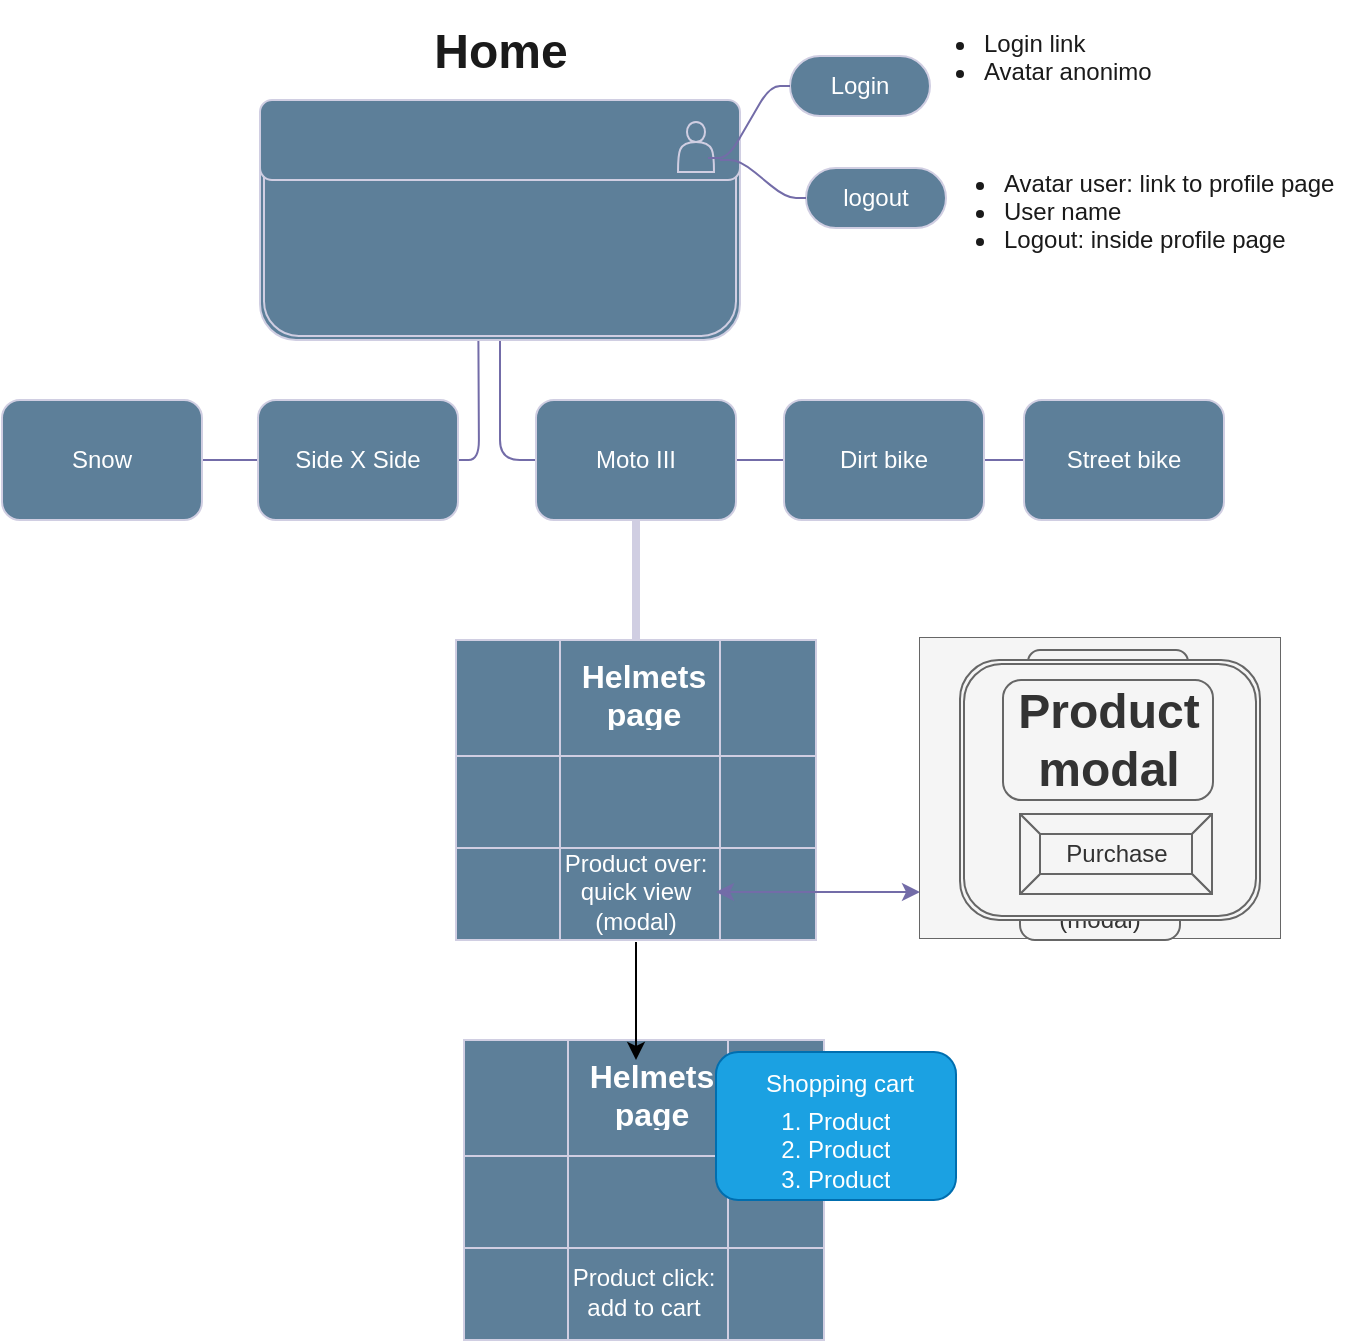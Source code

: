 <mxfile version="15.5.4" type="github">
  <diagram id="pVPDxXuSj9QUZrEX7Hru" name="Page-1">
    <mxGraphModel dx="946" dy="614" grid="1" gridSize="10" guides="1" tooltips="1" connect="1" arrows="1" fold="1" page="1" pageScale="1" pageWidth="827" pageHeight="1169" math="0" shadow="0">
      <root>
        <mxCell id="0" />
        <mxCell id="1" parent="0" />
        <mxCell id="FU5SnRE4q-_udUetqIzK-2" value="Home" style="text;strokeColor=none;fillColor=none;html=1;fontSize=24;fontStyle=1;verticalAlign=middle;align=center;fontColor=#1A1A1A;rounded=1;" parent="1" vertex="1">
          <mxGeometry x="260" y="16" width="100" height="40" as="geometry" />
        </mxCell>
        <mxCell id="FU5SnRE4q-_udUetqIzK-3" value="" style="edgeStyle=orthogonalEdgeStyle;startArrow=none;endArrow=none;targetPortConstraint=eastwest;sourcePortConstraint=northsouth;strokeColor=#736CA8;fontColor=#1A1A1A;" parent="1" source="FU5SnRE4q-_udUetqIzK-6" target="FU5SnRE4q-_udUetqIzK-5" edge="1">
          <mxGeometry relative="1" as="geometry">
            <mxPoint x="260" y="170" as="sourcePoint" />
            <Array as="points">
              <mxPoint x="180" y="240" />
              <mxPoint x="180" y="240" />
            </Array>
          </mxGeometry>
        </mxCell>
        <mxCell id="FU5SnRE4q-_udUetqIzK-4" value="" style="edgeStyle=orthogonalEdgeStyle;startArrow=none;endArrow=none;targetPortConstraint=eastwest;sourcePortConstraint=northsouth;strokeColor=#736CA8;fontColor=#1A1A1A;" parent="1" target="FU5SnRE4q-_udUetqIzK-6" edge="1">
          <mxGeometry relative="1" as="geometry">
            <mxPoint x="299" y="140" as="sourcePoint" />
          </mxGeometry>
        </mxCell>
        <mxCell id="FU5SnRE4q-_udUetqIzK-5" value="&lt;font color=&quot;#ffffff&quot;&gt;Snow&lt;/font&gt;" style="whiteSpace=wrap;html=1;align=center;verticalAlign=middle;treeFolding=1;treeMoving=1;fillColor=#5D7F99;strokeColor=#D0CEE2;fontColor=#1A1A1A;rounded=1;" parent="1" vertex="1">
          <mxGeometry x="61" y="210" width="100" height="60" as="geometry" />
        </mxCell>
        <mxCell id="FU5SnRE4q-_udUetqIzK-6" value="&lt;font color=&quot;#ffffff&quot;&gt;Side X Side&lt;/font&gt;" style="whiteSpace=wrap;html=1;align=center;verticalAlign=middle;treeFolding=1;treeMoving=1;fillColor=#5D7F99;strokeColor=#D0CEE2;fontColor=#1A1A1A;rounded=1;" parent="1" vertex="1">
          <mxGeometry x="189" y="210" width="100" height="60" as="geometry" />
        </mxCell>
        <mxCell id="FU5SnRE4q-_udUetqIzK-8" value="" style="edgeStyle=orthogonalEdgeStyle;startArrow=none;endArrow=none;targetPortConstraint=eastwest;sourcePortConstraint=northsouth;strokeColor=#736CA8;fontColor=#1A1A1A;" parent="1" target="FU5SnRE4q-_udUetqIzK-12" edge="1">
          <mxGeometry relative="1" as="geometry">
            <mxPoint x="310" y="140" as="sourcePoint" />
            <Array as="points">
              <mxPoint x="310" y="170" />
              <mxPoint x="310" y="240" />
            </Array>
          </mxGeometry>
        </mxCell>
        <mxCell id="FU5SnRE4q-_udUetqIzK-9" value="&lt;font color=&quot;#ffffff&quot;&gt;Moto III&lt;/font&gt;" style="whiteSpace=wrap;html=1;align=center;verticalAlign=middle;treeFolding=1;treeMoving=1;fillColor=#5D7F99;strokeColor=#D0CEE2;fontColor=#1A1A1A;rounded=1;" parent="1" vertex="1">
          <mxGeometry x="328" y="210" width="100" height="60" as="geometry" />
        </mxCell>
        <mxCell id="FU5SnRE4q-_udUetqIzK-10" value="Dirt bike" style="whiteSpace=wrap;html=1;align=center;verticalAlign=middle;treeFolding=1;treeMoving=1;fillColor=#5D7F99;strokeColor=#D0CEE2;fontColor=#FFFFFF;rounded=1;" parent="1" vertex="1">
          <mxGeometry x="452" y="210" width="100" height="60" as="geometry" />
        </mxCell>
        <mxCell id="FU5SnRE4q-_udUetqIzK-12" value="Street bike" style="whiteSpace=wrap;html=1;align=center;verticalAlign=middle;treeFolding=1;treeMoving=1;fillColor=#5D7F99;strokeColor=#D0CEE2;fontColor=#FFFFFF;rounded=1;" parent="1" vertex="1">
          <mxGeometry x="572" y="210" width="100" height="60" as="geometry" />
        </mxCell>
        <mxCell id="FU5SnRE4q-_udUetqIzK-16" value="" style="shape=table;html=1;whiteSpace=wrap;startSize=0;container=1;collapsible=0;childLayout=tableLayout;fillColor=#5D7F99;strokeColor=#D0CEE2;fontColor=#1A1A1A;rounded=1;" parent="1" vertex="1">
          <mxGeometry x="288" y="330" width="180" height="150" as="geometry" />
        </mxCell>
        <mxCell id="FU5SnRE4q-_udUetqIzK-17" value="" style="shape=partialRectangle;html=1;whiteSpace=wrap;collapsible=0;dropTarget=0;pointerEvents=0;fillColor=none;top=0;left=0;bottom=0;right=0;points=[[0,0.5],[1,0.5]];portConstraint=eastwest;strokeColor=#D0CEE2;fontColor=#1A1A1A;rounded=1;" parent="FU5SnRE4q-_udUetqIzK-16" vertex="1">
          <mxGeometry width="180" height="58" as="geometry" />
        </mxCell>
        <mxCell id="FU5SnRE4q-_udUetqIzK-18" value="" style="shape=partialRectangle;html=1;whiteSpace=wrap;connectable=0;fillColor=none;top=0;left=0;bottom=0;right=0;overflow=hidden;pointerEvents=1;strokeColor=#D0CEE2;fontColor=#1A1A1A;rounded=1;" parent="FU5SnRE4q-_udUetqIzK-17" vertex="1">
          <mxGeometry width="52" height="58" as="geometry">
            <mxRectangle width="52" height="58" as="alternateBounds" />
          </mxGeometry>
        </mxCell>
        <mxCell id="FU5SnRE4q-_udUetqIzK-19" value="" style="shape=partialRectangle;html=1;whiteSpace=wrap;connectable=0;fillColor=none;top=0;left=0;bottom=0;right=0;overflow=hidden;pointerEvents=1;strokeColor=#D0CEE2;fontColor=#1A1A1A;rounded=1;" parent="FU5SnRE4q-_udUetqIzK-17" vertex="1">
          <mxGeometry x="52" width="80" height="58" as="geometry">
            <mxRectangle width="80" height="58" as="alternateBounds" />
          </mxGeometry>
        </mxCell>
        <mxCell id="FU5SnRE4q-_udUetqIzK-20" value="" style="shape=partialRectangle;html=1;whiteSpace=wrap;connectable=0;fillColor=none;top=0;left=0;bottom=0;right=0;overflow=hidden;pointerEvents=1;strokeColor=#D0CEE2;fontColor=#1A1A1A;rounded=1;" parent="FU5SnRE4q-_udUetqIzK-17" vertex="1">
          <mxGeometry x="132" width="48" height="58" as="geometry">
            <mxRectangle width="48" height="58" as="alternateBounds" />
          </mxGeometry>
        </mxCell>
        <mxCell id="FU5SnRE4q-_udUetqIzK-21" value="" style="shape=partialRectangle;html=1;whiteSpace=wrap;collapsible=0;dropTarget=0;pointerEvents=0;fillColor=none;top=0;left=0;bottom=0;right=0;points=[[0,0.5],[1,0.5]];portConstraint=eastwest;strokeColor=#D0CEE2;fontColor=#1A1A1A;rounded=1;" parent="FU5SnRE4q-_udUetqIzK-16" vertex="1">
          <mxGeometry y="58" width="180" height="46" as="geometry" />
        </mxCell>
        <mxCell id="FU5SnRE4q-_udUetqIzK-22" value="" style="shape=partialRectangle;html=1;whiteSpace=wrap;connectable=0;fillColor=none;top=0;left=0;bottom=0;right=0;overflow=hidden;pointerEvents=1;strokeColor=#D0CEE2;fontColor=#1A1A1A;rounded=1;" parent="FU5SnRE4q-_udUetqIzK-21" vertex="1">
          <mxGeometry width="52" height="46" as="geometry">
            <mxRectangle width="52" height="46" as="alternateBounds" />
          </mxGeometry>
        </mxCell>
        <mxCell id="FU5SnRE4q-_udUetqIzK-23" value="" style="shape=partialRectangle;html=1;whiteSpace=wrap;connectable=0;fillColor=none;top=0;left=0;bottom=0;right=0;overflow=hidden;pointerEvents=1;strokeColor=#D0CEE2;fontColor=#1A1A1A;rounded=1;" parent="FU5SnRE4q-_udUetqIzK-21" vertex="1">
          <mxGeometry x="52" width="80" height="46" as="geometry">
            <mxRectangle width="80" height="46" as="alternateBounds" />
          </mxGeometry>
        </mxCell>
        <mxCell id="FU5SnRE4q-_udUetqIzK-24" value="" style="shape=partialRectangle;html=1;whiteSpace=wrap;connectable=0;fillColor=none;top=0;left=0;bottom=0;right=0;overflow=hidden;pointerEvents=1;strokeColor=#D0CEE2;fontColor=#1A1A1A;rounded=1;" parent="FU5SnRE4q-_udUetqIzK-21" vertex="1">
          <mxGeometry x="132" width="48" height="46" as="geometry">
            <mxRectangle width="48" height="46" as="alternateBounds" />
          </mxGeometry>
        </mxCell>
        <mxCell id="FU5SnRE4q-_udUetqIzK-25" value="" style="shape=partialRectangle;html=1;whiteSpace=wrap;collapsible=0;dropTarget=0;pointerEvents=0;fillColor=none;top=0;left=0;bottom=0;right=0;points=[[0,0.5],[1,0.5]];portConstraint=eastwest;strokeColor=#D0CEE2;fontColor=#1A1A1A;rounded=1;" parent="FU5SnRE4q-_udUetqIzK-16" vertex="1">
          <mxGeometry y="104" width="180" height="46" as="geometry" />
        </mxCell>
        <mxCell id="FU5SnRE4q-_udUetqIzK-26" value="" style="shape=partialRectangle;html=1;whiteSpace=wrap;connectable=0;fillColor=none;top=0;left=0;bottom=0;right=0;overflow=hidden;pointerEvents=1;strokeColor=#D0CEE2;fontColor=#1A1A1A;rounded=1;" parent="FU5SnRE4q-_udUetqIzK-25" vertex="1">
          <mxGeometry width="52" height="46" as="geometry">
            <mxRectangle width="52" height="46" as="alternateBounds" />
          </mxGeometry>
        </mxCell>
        <mxCell id="FU5SnRE4q-_udUetqIzK-27" value="" style="shape=partialRectangle;html=1;whiteSpace=wrap;connectable=0;fillColor=none;top=0;left=0;bottom=0;right=0;overflow=hidden;pointerEvents=1;strokeColor=#D0CEE2;fontColor=#1A1A1A;rounded=1;" parent="FU5SnRE4q-_udUetqIzK-25" vertex="1">
          <mxGeometry x="52" width="80" height="46" as="geometry">
            <mxRectangle width="80" height="46" as="alternateBounds" />
          </mxGeometry>
        </mxCell>
        <mxCell id="FU5SnRE4q-_udUetqIzK-28" value="" style="shape=partialRectangle;html=1;whiteSpace=wrap;connectable=0;fillColor=none;top=0;left=0;bottom=0;right=0;overflow=hidden;pointerEvents=1;strokeColor=#D0CEE2;fontColor=#1A1A1A;rounded=1;" parent="FU5SnRE4q-_udUetqIzK-25" vertex="1">
          <mxGeometry x="132" width="48" height="46" as="geometry">
            <mxRectangle width="48" height="46" as="alternateBounds" />
          </mxGeometry>
        </mxCell>
        <UserObject label="&lt;b style=&quot;font-size: 16px&quot;&gt;Helmets &lt;br&gt;&lt;font style=&quot;font-size: 16px&quot;&gt;page&lt;/font&gt;&lt;/b&gt;" placeholders="1" name="Variable" id="FU5SnRE4q-_udUetqIzK-15">
          <mxCell style="text;html=1;strokeColor=none;fillColor=none;align=center;verticalAlign=middle;whiteSpace=wrap;overflow=hidden;fontColor=#FFFFFF;rounded=1;" parent="1" vertex="1">
            <mxGeometry x="342" y="336" width="80" height="40" as="geometry" />
          </mxCell>
        </UserObject>
        <mxCell id="FU5SnRE4q-_udUetqIzK-29" value="" style="line;strokeWidth=4;direction=south;html=1;perimeter=backbonePerimeter;points=[];outlineConnect=0;fillColor=#5D7F99;strokeColor=#D0CEE2;fontColor=#1A1A1A;rounded=1;" parent="1" vertex="1">
          <mxGeometry x="373" y="270" width="10" height="60" as="geometry" />
        </mxCell>
        <UserObject label="Product over:&lt;br&gt;quick view (modal)" placeholders="1" name="Variable" id="q9Oh-w-kviJXUtaA4xf2-2">
          <mxCell style="text;html=1;strokeColor=none;fillColor=none;align=center;verticalAlign=middle;whiteSpace=wrap;overflow=hidden;fontColor=#FFFFFF;rounded=1;" parent="1" vertex="1">
            <mxGeometry x="338" y="431" width="80" height="50" as="geometry" />
          </mxCell>
        </UserObject>
        <mxCell id="o4iu3yJbuD57j3yFJDn3-2" value="" style="endArrow=classic;startArrow=classic;html=1;exitX=1;exitY=0.5;exitDx=0;exitDy=0;strokeColor=#736CA8;fontColor=#1A1A1A;" parent="1" source="q9Oh-w-kviJXUtaA4xf2-2" edge="1">
          <mxGeometry width="50" height="50" relative="1" as="geometry">
            <mxPoint x="390" y="340" as="sourcePoint" />
            <mxPoint x="520" y="456" as="targetPoint" />
          </mxGeometry>
        </mxCell>
        <mxCell id="o4iu3yJbuD57j3yFJDn3-3" value="" style="shape=table;html=1;whiteSpace=wrap;startSize=0;container=1;collapsible=0;childLayout=tableLayout;fillColor=#f5f5f5;strokeColor=#666666;rounded=1;fontColor=#333333;" parent="1" vertex="1">
          <mxGeometry x="520" y="329" width="180" height="150" as="geometry" />
        </mxCell>
        <mxCell id="o4iu3yJbuD57j3yFJDn3-4" value="" style="shape=partialRectangle;html=1;whiteSpace=wrap;collapsible=0;dropTarget=0;pointerEvents=0;fillColor=#f5f5f5;top=0;left=0;bottom=0;right=0;points=[[0,0.5],[1,0.5]];portConstraint=eastwest;strokeColor=#666666;rounded=1;fontColor=#333333;" parent="o4iu3yJbuD57j3yFJDn3-3" vertex="1">
          <mxGeometry width="180" height="58" as="geometry" />
        </mxCell>
        <mxCell id="o4iu3yJbuD57j3yFJDn3-5" value="" style="shape=partialRectangle;html=1;whiteSpace=wrap;connectable=0;fillColor=#f5f5f5;top=0;left=0;bottom=0;right=0;overflow=hidden;pointerEvents=1;strokeColor=#666666;rounded=1;fontColor=#333333;" parent="o4iu3yJbuD57j3yFJDn3-4" vertex="1">
          <mxGeometry width="52" height="58" as="geometry">
            <mxRectangle width="52" height="58" as="alternateBounds" />
          </mxGeometry>
        </mxCell>
        <mxCell id="o4iu3yJbuD57j3yFJDn3-6" value="" style="shape=partialRectangle;html=1;whiteSpace=wrap;connectable=0;fillColor=#f5f5f5;top=0;left=0;bottom=0;right=0;overflow=hidden;pointerEvents=1;strokeColor=#666666;rounded=1;fontColor=#333333;" parent="o4iu3yJbuD57j3yFJDn3-4" vertex="1">
          <mxGeometry x="52" width="80" height="58" as="geometry">
            <mxRectangle width="80" height="58" as="alternateBounds" />
          </mxGeometry>
        </mxCell>
        <mxCell id="o4iu3yJbuD57j3yFJDn3-7" value="" style="shape=partialRectangle;html=1;whiteSpace=wrap;connectable=0;fillColor=#f5f5f5;top=0;left=0;bottom=0;right=0;overflow=hidden;pointerEvents=1;strokeColor=#666666;rounded=1;fontColor=#333333;" parent="o4iu3yJbuD57j3yFJDn3-4" vertex="1">
          <mxGeometry x="132" width="48" height="58" as="geometry">
            <mxRectangle width="48" height="58" as="alternateBounds" />
          </mxGeometry>
        </mxCell>
        <mxCell id="o4iu3yJbuD57j3yFJDn3-8" value="" style="shape=partialRectangle;html=1;whiteSpace=wrap;collapsible=0;dropTarget=0;pointerEvents=0;fillColor=#f5f5f5;top=0;left=0;bottom=0;right=0;points=[[0,0.5],[1,0.5]];portConstraint=eastwest;strokeColor=#666666;rounded=1;fontColor=#333333;" parent="o4iu3yJbuD57j3yFJDn3-3" vertex="1">
          <mxGeometry y="58" width="180" height="46" as="geometry" />
        </mxCell>
        <mxCell id="o4iu3yJbuD57j3yFJDn3-9" value="" style="shape=partialRectangle;html=1;whiteSpace=wrap;connectable=0;fillColor=#f5f5f5;top=0;left=0;bottom=0;right=0;overflow=hidden;pointerEvents=1;strokeColor=#666666;rounded=1;fontColor=#333333;" parent="o4iu3yJbuD57j3yFJDn3-8" vertex="1">
          <mxGeometry width="52" height="46" as="geometry">
            <mxRectangle width="52" height="46" as="alternateBounds" />
          </mxGeometry>
        </mxCell>
        <mxCell id="o4iu3yJbuD57j3yFJDn3-10" value="" style="shape=partialRectangle;html=1;whiteSpace=wrap;connectable=0;fillColor=#f5f5f5;top=0;left=0;bottom=0;right=0;overflow=hidden;pointerEvents=1;strokeColor=#666666;rounded=1;fontColor=#333333;" parent="o4iu3yJbuD57j3yFJDn3-8" vertex="1">
          <mxGeometry x="52" width="80" height="46" as="geometry">
            <mxRectangle width="80" height="46" as="alternateBounds" />
          </mxGeometry>
        </mxCell>
        <mxCell id="o4iu3yJbuD57j3yFJDn3-11" value="" style="shape=partialRectangle;html=1;whiteSpace=wrap;connectable=0;fillColor=#f5f5f5;top=0;left=0;bottom=0;right=0;overflow=hidden;pointerEvents=1;strokeColor=#666666;rounded=1;fontColor=#333333;" parent="o4iu3yJbuD57j3yFJDn3-8" vertex="1">
          <mxGeometry x="132" width="48" height="46" as="geometry">
            <mxRectangle width="48" height="46" as="alternateBounds" />
          </mxGeometry>
        </mxCell>
        <mxCell id="o4iu3yJbuD57j3yFJDn3-12" value="" style="shape=partialRectangle;html=1;whiteSpace=wrap;collapsible=0;dropTarget=0;pointerEvents=0;fillColor=#f5f5f5;top=0;left=0;bottom=0;right=0;points=[[0,0.5],[1,0.5]];portConstraint=eastwest;strokeColor=#666666;rounded=1;fontColor=#333333;" parent="o4iu3yJbuD57j3yFJDn3-3" vertex="1">
          <mxGeometry y="104" width="180" height="46" as="geometry" />
        </mxCell>
        <mxCell id="o4iu3yJbuD57j3yFJDn3-13" value="" style="shape=partialRectangle;html=1;whiteSpace=wrap;connectable=0;fillColor=#f5f5f5;top=0;left=0;bottom=0;right=0;overflow=hidden;pointerEvents=1;strokeColor=#666666;rounded=1;fontColor=#333333;" parent="o4iu3yJbuD57j3yFJDn3-12" vertex="1">
          <mxGeometry width="52" height="46" as="geometry">
            <mxRectangle width="52" height="46" as="alternateBounds" />
          </mxGeometry>
        </mxCell>
        <mxCell id="o4iu3yJbuD57j3yFJDn3-14" value="" style="shape=partialRectangle;html=1;whiteSpace=wrap;connectable=0;fillColor=#f5f5f5;top=0;left=0;bottom=0;right=0;overflow=hidden;pointerEvents=1;strokeColor=#666666;rounded=1;fontColor=#333333;" parent="o4iu3yJbuD57j3yFJDn3-12" vertex="1">
          <mxGeometry x="52" width="80" height="46" as="geometry">
            <mxRectangle width="80" height="46" as="alternateBounds" />
          </mxGeometry>
        </mxCell>
        <mxCell id="o4iu3yJbuD57j3yFJDn3-15" value="" style="shape=partialRectangle;html=1;whiteSpace=wrap;connectable=0;fillColor=#f5f5f5;top=0;left=0;bottom=0;right=0;overflow=hidden;pointerEvents=1;strokeColor=#666666;rounded=1;fontColor=#333333;" parent="o4iu3yJbuD57j3yFJDn3-12" vertex="1">
          <mxGeometry x="132" width="48" height="46" as="geometry">
            <mxRectangle width="48" height="46" as="alternateBounds" />
          </mxGeometry>
        </mxCell>
        <UserObject label="&lt;b style=&quot;font-size: 16px&quot;&gt;Helmets &lt;br&gt;&lt;font style=&quot;font-size: 16px&quot;&gt;page&lt;/font&gt;&lt;/b&gt;" placeholders="1" name="Variable" id="o4iu3yJbuD57j3yFJDn3-16">
          <mxCell style="text;html=1;strokeColor=#666666;fillColor=#f5f5f5;align=center;verticalAlign=middle;whiteSpace=wrap;overflow=hidden;rounded=1;fontColor=#333333;" parent="1" vertex="1">
            <mxGeometry x="574" y="335" width="80" height="40" as="geometry" />
          </mxCell>
        </UserObject>
        <UserObject label="Product over:&lt;br&gt;quick view (modal)" placeholders="1" name="Variable" id="o4iu3yJbuD57j3yFJDn3-17">
          <mxCell style="text;html=1;strokeColor=#666666;fillColor=#f5f5f5;align=center;verticalAlign=middle;whiteSpace=wrap;overflow=hidden;rounded=1;fontColor=#333333;" parent="1" vertex="1">
            <mxGeometry x="570" y="430" width="80" height="50" as="geometry" />
          </mxCell>
        </UserObject>
        <mxCell id="o4iu3yJbuD57j3yFJDn3-18" value="" style="shape=ext;double=1;whiteSpace=wrap;html=1;fontSize=16;fillColor=#f5f5f5;strokeColor=#666666;rounded=1;fontColor=#333333;" parent="1" vertex="1">
          <mxGeometry x="540" y="340" width="150" height="130" as="geometry" />
        </mxCell>
        <mxCell id="o4iu3yJbuD57j3yFJDn3-19" value="Product&lt;br&gt;modal" style="text;strokeColor=#666666;fillColor=#f5f5f5;html=1;fontSize=24;fontStyle=1;verticalAlign=middle;align=center;rounded=1;fontColor=#333333;" parent="1" vertex="1">
          <mxGeometry x="561.5" y="350" width="105" height="60" as="geometry" />
        </mxCell>
        <mxCell id="o4iu3yJbuD57j3yFJDn3-20" value="Purchase" style="labelPosition=center;verticalLabelPosition=middle;align=center;html=1;shape=mxgraph.basic.button;dx=10;fillColor=#f5f5f5;strokeColor=#666666;rounded=1;fontColor=#333333;" parent="1" vertex="1">
          <mxGeometry x="570" y="417" width="96" height="40" as="geometry" />
        </mxCell>
        <mxCell id="o4iu3yJbuD57j3yFJDn3-22" value="" style="shape=ext;double=1;whiteSpace=wrap;html=1;fillColor=#5D7F99;strokeColor=#D0CEE2;fontColor=#1A1A1A;rounded=1;" parent="1" vertex="1">
          <mxGeometry x="190" y="60" width="240" height="120" as="geometry" />
        </mxCell>
        <mxCell id="o4iu3yJbuD57j3yFJDn3-25" value="" style="whiteSpace=wrap;html=1;fillColor=#5D7F99;strokeColor=#D0CEE2;fontColor=#1A1A1A;rounded=1;" parent="1" vertex="1">
          <mxGeometry x="190" y="60" width="240" height="40" as="geometry" />
        </mxCell>
        <mxCell id="bGzOFAMTVn4kiEveAO2B-2" value="" style="shape=actor;whiteSpace=wrap;html=1;fillColor=#5D7F99;strokeColor=#D0CEE2;fontColor=#1A1A1A;rounded=1;" parent="1" vertex="1">
          <mxGeometry x="399" y="71" width="18" height="25" as="geometry" />
        </mxCell>
        <mxCell id="bGzOFAMTVn4kiEveAO2B-3" value="&lt;font color=&quot;#ffffff&quot;&gt;Login&lt;/font&gt;" style="whiteSpace=wrap;html=1;arcSize=50;align=center;verticalAlign=middle;strokeWidth=1;autosize=1;spacing=4;treeFolding=1;treeMoving=1;newEdgeStyle={&quot;edgeStyle&quot;:&quot;entityRelationEdgeStyle&quot;,&quot;startArrow&quot;:&quot;none&quot;,&quot;endArrow&quot;:&quot;none&quot;,&quot;segment&quot;:10,&quot;curved&quot;:1};fillColor=#5D7F99;strokeColor=#D0CEE2;fontColor=#1A1A1A;rounded=1;" parent="1" vertex="1" collapsed="1">
          <mxGeometry x="455" y="38" width="70" height="30" as="geometry" />
        </mxCell>
        <mxCell id="bGzOFAMTVn4kiEveAO2B-4" value="" style="edgeStyle=entityRelationEdgeStyle;startArrow=none;endArrow=none;segment=10;strokeColor=#736CA8;fontColor=#1A1A1A;" parent="1" target="bGzOFAMTVn4kiEveAO2B-3" edge="1">
          <mxGeometry relative="1" as="geometry">
            <mxPoint x="414" y="89" as="sourcePoint" />
          </mxGeometry>
        </mxCell>
        <mxCell id="bGzOFAMTVn4kiEveAO2B-6" value="logout" style="whiteSpace=wrap;html=1;arcSize=50;align=center;verticalAlign=middle;strokeWidth=1;autosize=1;spacing=4;treeFolding=1;treeMoving=1;newEdgeStyle={&quot;edgeStyle&quot;:&quot;entityRelationEdgeStyle&quot;,&quot;startArrow&quot;:&quot;none&quot;,&quot;endArrow&quot;:&quot;none&quot;,&quot;segment&quot;:10,&quot;curved&quot;:1};fillColor=#5D7F99;strokeColor=#D0CEE2;fontColor=#FFFFFF;rounded=1;" parent="1" vertex="1">
          <mxGeometry x="463" y="94" width="70" height="30" as="geometry" />
        </mxCell>
        <mxCell id="bGzOFAMTVn4kiEveAO2B-7" value="" style="edgeStyle=entityRelationEdgeStyle;startArrow=none;endArrow=none;segment=10;strokeColor=#736CA8;fontColor=#1A1A1A;" parent="1" target="bGzOFAMTVn4kiEveAO2B-6" edge="1">
          <mxGeometry relative="1" as="geometry">
            <mxPoint x="420" y="90" as="sourcePoint" />
          </mxGeometry>
        </mxCell>
        <mxCell id="bGzOFAMTVn4kiEveAO2B-8" value="&lt;ul&gt;&lt;li&gt;Login link&lt;/li&gt;&lt;li&gt;Avatar anonimo&lt;/li&gt;&lt;/ul&gt;" style="text;strokeColor=none;fillColor=none;html=1;whiteSpace=wrap;verticalAlign=middle;overflow=hidden;fontColor=#1A1A1A;rounded=1;" parent="1" vertex="1">
          <mxGeometry x="510" y="10" width="140" height="50" as="geometry" />
        </mxCell>
        <mxCell id="bGzOFAMTVn4kiEveAO2B-9" value="&lt;ul&gt;&lt;li&gt;Avatar user: link to profile page&lt;/li&gt;&lt;li&gt;User name&lt;/li&gt;&lt;li&gt;Logout: inside profile page&lt;/li&gt;&lt;/ul&gt;" style="text;strokeColor=none;fillColor=none;html=1;whiteSpace=wrap;verticalAlign=middle;overflow=hidden;fontColor=#1A1A1A;rounded=1;" parent="1" vertex="1">
          <mxGeometry x="520" y="80" width="220" height="70" as="geometry" />
        </mxCell>
        <mxCell id="cGs_03ZNSz6BVhEa7uy2-12" value="" style="shape=table;html=1;whiteSpace=wrap;startSize=0;container=1;collapsible=0;childLayout=tableLayout;fillColor=#5D7F99;strokeColor=#D0CEE2;fontColor=#1A1A1A;rounded=1;" vertex="1" parent="1">
          <mxGeometry x="292" y="530" width="180" height="150" as="geometry" />
        </mxCell>
        <mxCell id="cGs_03ZNSz6BVhEa7uy2-13" value="" style="shape=partialRectangle;html=1;whiteSpace=wrap;collapsible=0;dropTarget=0;pointerEvents=0;fillColor=none;top=0;left=0;bottom=0;right=0;points=[[0,0.5],[1,0.5]];portConstraint=eastwest;strokeColor=#D0CEE2;fontColor=#1A1A1A;rounded=1;" vertex="1" parent="cGs_03ZNSz6BVhEa7uy2-12">
          <mxGeometry width="180" height="58" as="geometry" />
        </mxCell>
        <mxCell id="cGs_03ZNSz6BVhEa7uy2-14" value="" style="shape=partialRectangle;html=1;whiteSpace=wrap;connectable=0;fillColor=none;top=0;left=0;bottom=0;right=0;overflow=hidden;pointerEvents=1;strokeColor=#D0CEE2;fontColor=#1A1A1A;rounded=1;" vertex="1" parent="cGs_03ZNSz6BVhEa7uy2-13">
          <mxGeometry width="52" height="58" as="geometry">
            <mxRectangle width="52" height="58" as="alternateBounds" />
          </mxGeometry>
        </mxCell>
        <mxCell id="cGs_03ZNSz6BVhEa7uy2-15" value="" style="shape=partialRectangle;html=1;whiteSpace=wrap;connectable=0;fillColor=none;top=0;left=0;bottom=0;right=0;overflow=hidden;pointerEvents=1;strokeColor=#D0CEE2;fontColor=#1A1A1A;rounded=1;" vertex="1" parent="cGs_03ZNSz6BVhEa7uy2-13">
          <mxGeometry x="52" width="80" height="58" as="geometry">
            <mxRectangle width="80" height="58" as="alternateBounds" />
          </mxGeometry>
        </mxCell>
        <mxCell id="cGs_03ZNSz6BVhEa7uy2-16" value="" style="shape=partialRectangle;html=1;whiteSpace=wrap;connectable=0;fillColor=none;top=0;left=0;bottom=0;right=0;overflow=hidden;pointerEvents=1;strokeColor=#D0CEE2;fontColor=#1A1A1A;rounded=1;" vertex="1" parent="cGs_03ZNSz6BVhEa7uy2-13">
          <mxGeometry x="132" width="48" height="58" as="geometry">
            <mxRectangle width="48" height="58" as="alternateBounds" />
          </mxGeometry>
        </mxCell>
        <mxCell id="cGs_03ZNSz6BVhEa7uy2-17" value="" style="shape=partialRectangle;html=1;whiteSpace=wrap;collapsible=0;dropTarget=0;pointerEvents=0;fillColor=none;top=0;left=0;bottom=0;right=0;points=[[0,0.5],[1,0.5]];portConstraint=eastwest;strokeColor=#D0CEE2;fontColor=#1A1A1A;rounded=1;" vertex="1" parent="cGs_03ZNSz6BVhEa7uy2-12">
          <mxGeometry y="58" width="180" height="46" as="geometry" />
        </mxCell>
        <mxCell id="cGs_03ZNSz6BVhEa7uy2-18" value="" style="shape=partialRectangle;html=1;whiteSpace=wrap;connectable=0;fillColor=none;top=0;left=0;bottom=0;right=0;overflow=hidden;pointerEvents=1;strokeColor=#D0CEE2;fontColor=#1A1A1A;rounded=1;" vertex="1" parent="cGs_03ZNSz6BVhEa7uy2-17">
          <mxGeometry width="52" height="46" as="geometry">
            <mxRectangle width="52" height="46" as="alternateBounds" />
          </mxGeometry>
        </mxCell>
        <mxCell id="cGs_03ZNSz6BVhEa7uy2-19" value="" style="shape=partialRectangle;html=1;whiteSpace=wrap;connectable=0;fillColor=none;top=0;left=0;bottom=0;right=0;overflow=hidden;pointerEvents=1;strokeColor=#D0CEE2;fontColor=#1A1A1A;rounded=1;" vertex="1" parent="cGs_03ZNSz6BVhEa7uy2-17">
          <mxGeometry x="52" width="80" height="46" as="geometry">
            <mxRectangle width="80" height="46" as="alternateBounds" />
          </mxGeometry>
        </mxCell>
        <mxCell id="cGs_03ZNSz6BVhEa7uy2-20" value="" style="shape=partialRectangle;html=1;whiteSpace=wrap;connectable=0;fillColor=none;top=0;left=0;bottom=0;right=0;overflow=hidden;pointerEvents=1;strokeColor=#D0CEE2;fontColor=#1A1A1A;rounded=1;" vertex="1" parent="cGs_03ZNSz6BVhEa7uy2-17">
          <mxGeometry x="132" width="48" height="46" as="geometry">
            <mxRectangle width="48" height="46" as="alternateBounds" />
          </mxGeometry>
        </mxCell>
        <mxCell id="cGs_03ZNSz6BVhEa7uy2-21" value="" style="shape=partialRectangle;html=1;whiteSpace=wrap;collapsible=0;dropTarget=0;pointerEvents=0;fillColor=none;top=0;left=0;bottom=0;right=0;points=[[0,0.5],[1,0.5]];portConstraint=eastwest;strokeColor=#D0CEE2;fontColor=#1A1A1A;rounded=1;" vertex="1" parent="cGs_03ZNSz6BVhEa7uy2-12">
          <mxGeometry y="104" width="180" height="46" as="geometry" />
        </mxCell>
        <mxCell id="cGs_03ZNSz6BVhEa7uy2-22" value="" style="shape=partialRectangle;html=1;whiteSpace=wrap;connectable=0;fillColor=none;top=0;left=0;bottom=0;right=0;overflow=hidden;pointerEvents=1;strokeColor=#D0CEE2;fontColor=#1A1A1A;rounded=1;" vertex="1" parent="cGs_03ZNSz6BVhEa7uy2-21">
          <mxGeometry width="52" height="46" as="geometry">
            <mxRectangle width="52" height="46" as="alternateBounds" />
          </mxGeometry>
        </mxCell>
        <mxCell id="cGs_03ZNSz6BVhEa7uy2-23" value="" style="shape=partialRectangle;html=1;whiteSpace=wrap;connectable=0;fillColor=none;top=0;left=0;bottom=0;right=0;overflow=hidden;pointerEvents=1;strokeColor=#D0CEE2;fontColor=#1A1A1A;rounded=1;" vertex="1" parent="cGs_03ZNSz6BVhEa7uy2-21">
          <mxGeometry x="52" width="80" height="46" as="geometry">
            <mxRectangle width="80" height="46" as="alternateBounds" />
          </mxGeometry>
        </mxCell>
        <mxCell id="cGs_03ZNSz6BVhEa7uy2-24" value="" style="shape=partialRectangle;html=1;whiteSpace=wrap;connectable=0;fillColor=none;top=0;left=0;bottom=0;right=0;overflow=hidden;pointerEvents=1;strokeColor=#D0CEE2;fontColor=#1A1A1A;rounded=1;" vertex="1" parent="cGs_03ZNSz6BVhEa7uy2-21">
          <mxGeometry x="132" width="48" height="46" as="geometry">
            <mxRectangle width="48" height="46" as="alternateBounds" />
          </mxGeometry>
        </mxCell>
        <UserObject label="&lt;b style=&quot;font-size: 16px&quot;&gt;Helmets &lt;br&gt;&lt;font style=&quot;font-size: 16px&quot;&gt;page&lt;/font&gt;&lt;/b&gt;" placeholders="1" name="Variable" id="cGs_03ZNSz6BVhEa7uy2-25">
          <mxCell style="text;html=1;strokeColor=none;fillColor=none;align=center;verticalAlign=middle;whiteSpace=wrap;overflow=hidden;fontColor=#FFFFFF;rounded=1;" vertex="1" parent="1">
            <mxGeometry x="346" y="536" width="80" height="40" as="geometry" />
          </mxCell>
        </UserObject>
        <UserObject label="Product click: add to cart" placeholders="1" name="Variable" id="cGs_03ZNSz6BVhEa7uy2-26">
          <mxCell style="text;html=1;strokeColor=none;fillColor=none;align=center;verticalAlign=middle;whiteSpace=wrap;overflow=hidden;fontColor=#FFFFFF;rounded=1;" vertex="1" parent="1">
            <mxGeometry x="342" y="631" width="80" height="50" as="geometry" />
          </mxCell>
        </UserObject>
        <mxCell id="cGs_03ZNSz6BVhEa7uy2-27" value="" style="endArrow=classic;html=1;rounded=0;fontColor=#FFFFFF;entryX=0.4;entryY=0.1;entryDx=0;entryDy=0;entryPerimeter=0;" edge="1" parent="1" source="q9Oh-w-kviJXUtaA4xf2-2" target="cGs_03ZNSz6BVhEa7uy2-25">
          <mxGeometry width="50" height="50" relative="1" as="geometry">
            <mxPoint x="353" y="550" as="sourcePoint" />
            <mxPoint x="403" y="500" as="targetPoint" />
          </mxGeometry>
        </mxCell>
        <mxCell id="cGs_03ZNSz6BVhEa7uy2-28" value="" style="rounded=1;whiteSpace=wrap;html=1;fillColor=#1ba1e2;strokeColor=#006EAF;fontColor=#ffffff;" vertex="1" parent="1">
          <mxGeometry x="418" y="536" width="120" height="74" as="geometry" />
        </mxCell>
        <UserObject label="Shopping cart" placeholders="1" name="Variable" id="cGs_03ZNSz6BVhEa7uy2-29">
          <mxCell style="text;html=1;strokeColor=none;fillColor=none;align=center;verticalAlign=middle;whiteSpace=wrap;overflow=hidden;fontColor=#FFFFFF;rounded=1;" vertex="1" parent="1">
            <mxGeometry x="440" y="540" width="80" height="24" as="geometry" />
          </mxCell>
        </UserObject>
        <mxCell id="cGs_03ZNSz6BVhEa7uy2-30" value="&lt;ol&gt;&lt;li&gt;Product&lt;/li&gt;&lt;li&gt;Product&lt;/li&gt;&lt;li&gt;Product&lt;/li&gt;&lt;/ol&gt;" style="text;strokeColor=none;fillColor=none;html=1;whiteSpace=wrap;verticalAlign=middle;overflow=hidden;fontColor=#FFFFFF;" vertex="1" parent="1">
          <mxGeometry x="422" y="545" width="100" height="80" as="geometry" />
        </mxCell>
      </root>
    </mxGraphModel>
  </diagram>
</mxfile>
